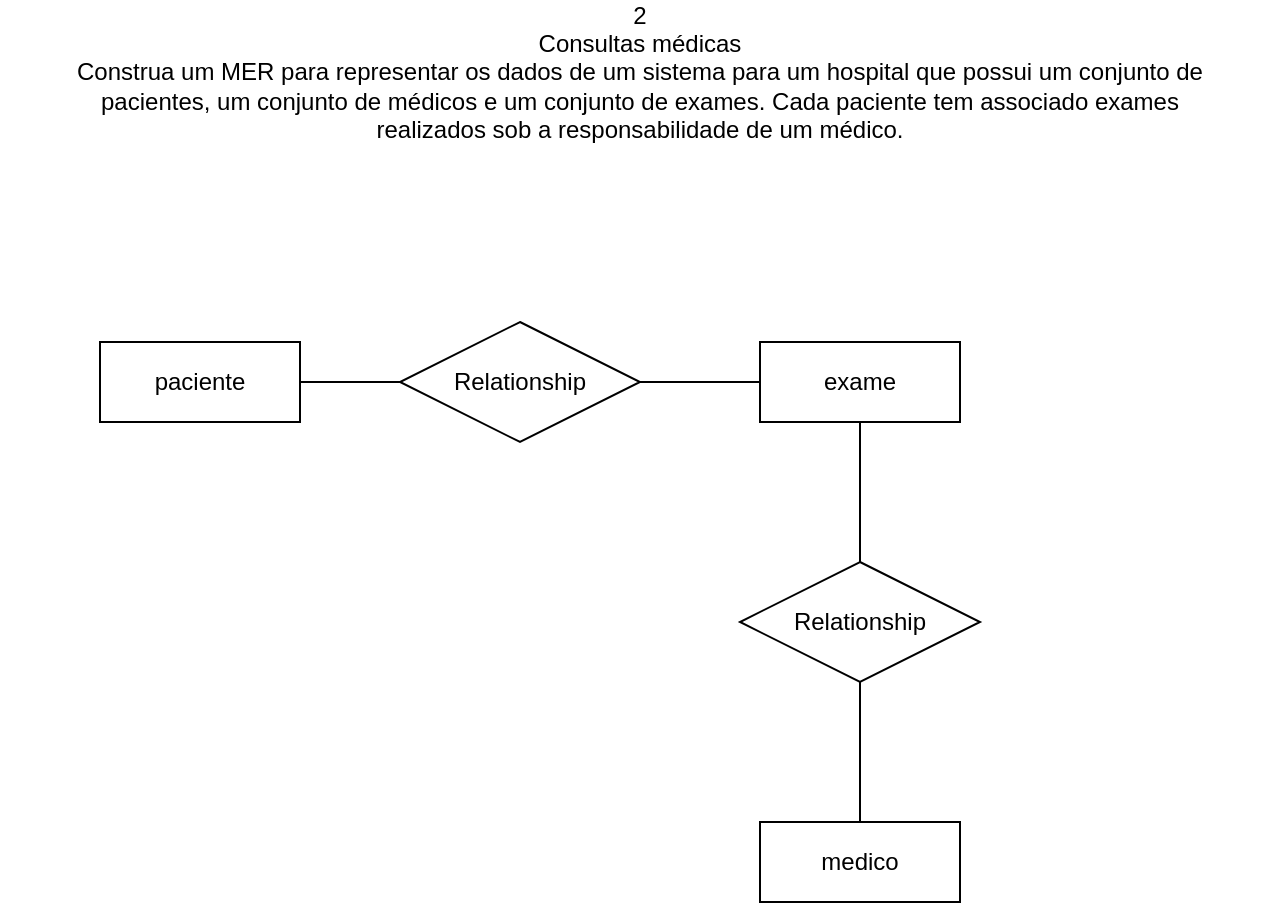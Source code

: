 <mxfile version="21.0.6" type="github">
  <diagram id="R2lEEEUBdFMjLlhIrx00" name="Page-1">
    <mxGraphModel dx="880" dy="462" grid="1" gridSize="10" guides="1" tooltips="1" connect="1" arrows="1" fold="1" page="1" pageScale="1" pageWidth="850" pageHeight="1100" math="0" shadow="0" extFonts="Permanent Marker^https://fonts.googleapis.com/css?family=Permanent+Marker">
      <root>
        <mxCell id="0" />
        <mxCell id="1" parent="0" />
        <mxCell id="bUCwfQKhajoaco4yRsPU-1" value="&lt;div&gt;2&lt;br&gt;&lt;/div&gt;&lt;div&gt;Consultas médicas&lt;/div&gt;&lt;span dir=&quot;ltr&quot; role=&quot;presentation&quot; style=&quot;left: 14.22%; top: 62.21%; font-size: calc(var(--scale-factor)*11.00px); font-family: sans-serif; transform: scaleX(0.921);&quot;&gt;Construa um MER para representar os dados de um sistema para um hospital que possui um conjunto de&lt;/span&gt;&lt;br role=&quot;presentation&quot;&gt;&lt;span dir=&quot;ltr&quot; role=&quot;presentation&quot; style=&quot;left: 14.22%; top: 63.99%; font-size: calc(var(--scale-factor)*11.00px); font-family: sans-serif; transform: scaleX(0.961);&quot;&gt;pacientes, um conjunto de médicos e um conjunto de exames. Cada paciente tem associado exames&lt;/span&gt;&lt;br role=&quot;presentation&quot;&gt;&lt;span dir=&quot;ltr&quot; role=&quot;presentation&quot; style=&quot;left: 14.22%; top: 65.77%; font-size: calc(var(--scale-factor)*11.00px); font-family: sans-serif; transform: scaleX(0.886);&quot;&gt;realizados sob a responsabilidade de um médico.&lt;/span&gt;" style="text;html=1;strokeColor=none;fillColor=none;align=center;verticalAlign=middle;whiteSpace=wrap;rounded=0;" vertex="1" parent="1">
          <mxGeometry x="80" y="50" width="640" height="30" as="geometry" />
        </mxCell>
        <mxCell id="bUCwfQKhajoaco4yRsPU-3" value="exame" style="whiteSpace=wrap;html=1;align=center;" vertex="1" parent="1">
          <mxGeometry x="460" y="200" width="100" height="40" as="geometry" />
        </mxCell>
        <mxCell id="bUCwfQKhajoaco4yRsPU-4" value="paciente" style="whiteSpace=wrap;html=1;align=center;" vertex="1" parent="1">
          <mxGeometry x="130" y="200" width="100" height="40" as="geometry" />
        </mxCell>
        <mxCell id="bUCwfQKhajoaco4yRsPU-6" value="medico" style="whiteSpace=wrap;html=1;align=center;" vertex="1" parent="1">
          <mxGeometry x="460" y="440" width="100" height="40" as="geometry" />
        </mxCell>
        <mxCell id="bUCwfQKhajoaco4yRsPU-7" value="Relationship" style="shape=rhombus;perimeter=rhombusPerimeter;whiteSpace=wrap;html=1;align=center;" vertex="1" parent="1">
          <mxGeometry x="450" y="310" width="120" height="60" as="geometry" />
        </mxCell>
        <mxCell id="bUCwfQKhajoaco4yRsPU-8" value="Relationship" style="shape=rhombus;perimeter=rhombusPerimeter;whiteSpace=wrap;html=1;align=center;" vertex="1" parent="1">
          <mxGeometry x="280" y="190" width="120" height="60" as="geometry" />
        </mxCell>
        <mxCell id="bUCwfQKhajoaco4yRsPU-9" value="" style="endArrow=none;html=1;rounded=0;exitX=0.5;exitY=1;exitDx=0;exitDy=0;entryX=0.5;entryY=0;entryDx=0;entryDy=0;" edge="1" parent="1" source="bUCwfQKhajoaco4yRsPU-7" target="bUCwfQKhajoaco4yRsPU-6">
          <mxGeometry relative="1" as="geometry">
            <mxPoint x="340" y="350" as="sourcePoint" />
            <mxPoint x="500" y="350" as="targetPoint" />
          </mxGeometry>
        </mxCell>
        <mxCell id="bUCwfQKhajoaco4yRsPU-10" value="" style="endArrow=none;html=1;rounded=0;exitX=0.5;exitY=1;exitDx=0;exitDy=0;entryX=0.5;entryY=0;entryDx=0;entryDy=0;" edge="1" parent="1" source="bUCwfQKhajoaco4yRsPU-3" target="bUCwfQKhajoaco4yRsPU-7">
          <mxGeometry relative="1" as="geometry">
            <mxPoint x="340" y="350" as="sourcePoint" />
            <mxPoint x="500" y="350" as="targetPoint" />
          </mxGeometry>
        </mxCell>
        <mxCell id="bUCwfQKhajoaco4yRsPU-11" value="" style="endArrow=none;html=1;rounded=0;exitX=1;exitY=0.5;exitDx=0;exitDy=0;entryX=0;entryY=0.5;entryDx=0;entryDy=0;" edge="1" parent="1" source="bUCwfQKhajoaco4yRsPU-8" target="bUCwfQKhajoaco4yRsPU-3">
          <mxGeometry relative="1" as="geometry">
            <mxPoint x="340" y="350" as="sourcePoint" />
            <mxPoint x="500" y="350" as="targetPoint" />
          </mxGeometry>
        </mxCell>
        <mxCell id="bUCwfQKhajoaco4yRsPU-12" value="" style="endArrow=none;html=1;rounded=0;exitX=1;exitY=0.5;exitDx=0;exitDy=0;entryX=0;entryY=0.5;entryDx=0;entryDy=0;" edge="1" parent="1" source="bUCwfQKhajoaco4yRsPU-4" target="bUCwfQKhajoaco4yRsPU-8">
          <mxGeometry relative="1" as="geometry">
            <mxPoint x="340" y="350" as="sourcePoint" />
            <mxPoint x="500" y="350" as="targetPoint" />
          </mxGeometry>
        </mxCell>
      </root>
    </mxGraphModel>
  </diagram>
</mxfile>
